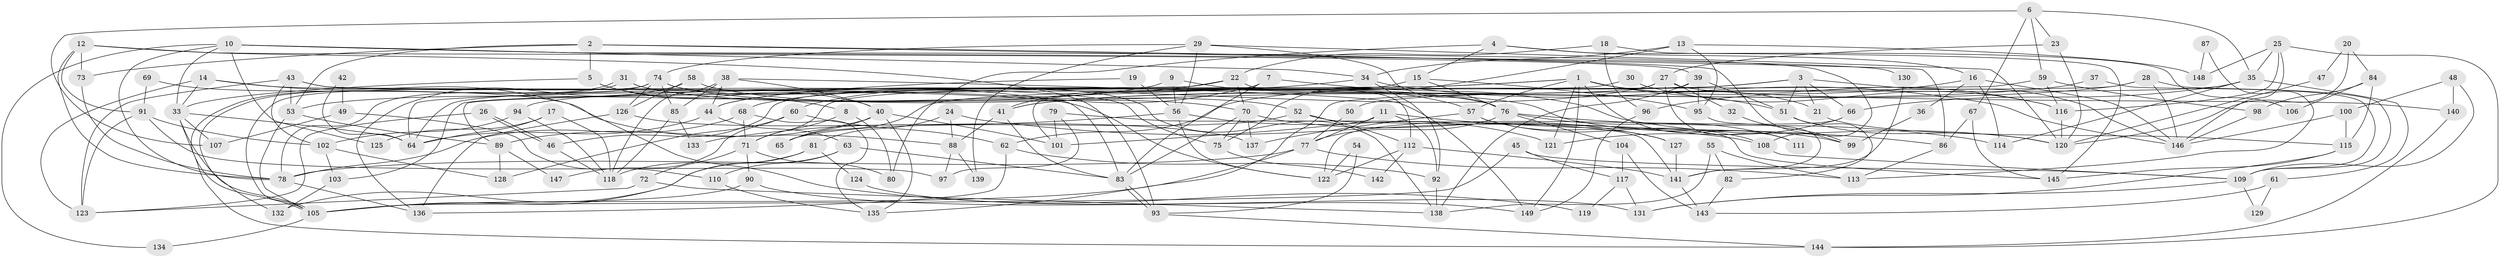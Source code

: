 // coarse degree distribution, {3: 0.14666666666666667, 8: 0.13333333333333333, 14: 0.013333333333333334, 2: 0.08, 9: 0.02666666666666667, 5: 0.09333333333333334, 7: 0.14666666666666667, 6: 0.13333333333333333, 4: 0.17333333333333334, 10: 0.013333333333333334, 12: 0.02666666666666667, 11: 0.013333333333333334}
// Generated by graph-tools (version 1.1) at 2025/46/03/06/25 01:46:56]
// undirected, 149 vertices, 298 edges
graph export_dot {
graph [start="1"]
  node [color=gray90,style=filled];
  1;
  2;
  3;
  4;
  5;
  6;
  7;
  8;
  9;
  10;
  11;
  12;
  13;
  14;
  15;
  16;
  17;
  18;
  19;
  20;
  21;
  22;
  23;
  24;
  25;
  26;
  27;
  28;
  29;
  30;
  31;
  32;
  33;
  34;
  35;
  36;
  37;
  38;
  39;
  40;
  41;
  42;
  43;
  44;
  45;
  46;
  47;
  48;
  49;
  50;
  51;
  52;
  53;
  54;
  55;
  56;
  57;
  58;
  59;
  60;
  61;
  62;
  63;
  64;
  65;
  66;
  67;
  68;
  69;
  70;
  71;
  72;
  73;
  74;
  75;
  76;
  77;
  78;
  79;
  80;
  81;
  82;
  83;
  84;
  85;
  86;
  87;
  88;
  89;
  90;
  91;
  92;
  93;
  94;
  95;
  96;
  97;
  98;
  99;
  100;
  101;
  102;
  103;
  104;
  105;
  106;
  107;
  108;
  109;
  110;
  111;
  112;
  113;
  114;
  115;
  116;
  117;
  118;
  119;
  120;
  121;
  122;
  123;
  124;
  125;
  126;
  127;
  128;
  129;
  130;
  131;
  132;
  133;
  134;
  135;
  136;
  137;
  138;
  139;
  140;
  141;
  142;
  143;
  144;
  145;
  146;
  147;
  148;
  149;
  1 -- 51;
  1 -- 57;
  1 -- 21;
  1 -- 94;
  1 -- 103;
  1 -- 111;
  1 -- 116;
  1 -- 121;
  1 -- 149;
  2 -- 5;
  2 -- 53;
  2 -- 73;
  2 -- 86;
  2 -- 99;
  3 -- 51;
  3 -- 66;
  3 -- 21;
  3 -- 62;
  3 -- 65;
  3 -- 146;
  4 -- 15;
  4 -- 80;
  4 -- 16;
  4 -- 106;
  5 -- 40;
  5 -- 33;
  5 -- 8;
  6 -- 59;
  6 -- 23;
  6 -- 35;
  6 -- 67;
  6 -- 107;
  7 -- 120;
  7 -- 83;
  7 -- 60;
  8 -- 71;
  8 -- 80;
  9 -- 57;
  9 -- 53;
  9 -- 56;
  10 -- 34;
  10 -- 108;
  10 -- 33;
  10 -- 78;
  10 -- 125;
  10 -- 130;
  10 -- 134;
  11 -- 86;
  11 -- 92;
  11 -- 77;
  11 -- 101;
  12 -- 73;
  12 -- 78;
  12 -- 39;
  12 -- 91;
  12 -- 93;
  13 -- 95;
  13 -- 75;
  13 -- 34;
  13 -- 148;
  14 -- 123;
  14 -- 33;
  14 -- 119;
  14 -- 122;
  15 -- 95;
  15 -- 76;
  15 -- 71;
  16 -- 146;
  16 -- 36;
  16 -- 96;
  16 -- 114;
  17 -- 118;
  17 -- 64;
  17 -- 125;
  18 -- 96;
  18 -- 145;
  18 -- 22;
  19 -- 44;
  19 -- 56;
  20 -- 120;
  20 -- 84;
  20 -- 47;
  21 -- 115;
  22 -- 64;
  22 -- 41;
  22 -- 70;
  22 -- 112;
  23 -- 27;
  23 -- 120;
  24 -- 81;
  24 -- 108;
  24 -- 88;
  25 -- 146;
  25 -- 35;
  25 -- 116;
  25 -- 144;
  25 -- 148;
  26 -- 46;
  26 -- 46;
  26 -- 123;
  27 -- 111;
  27 -- 46;
  27 -- 32;
  27 -- 44;
  27 -- 140;
  28 -- 135;
  28 -- 146;
  28 -- 41;
  28 -- 109;
  29 -- 56;
  29 -- 74;
  29 -- 76;
  29 -- 120;
  29 -- 139;
  30 -- 116;
  30 -- 64;
  31 -- 70;
  31 -- 105;
  31 -- 105;
  31 -- 52;
  32 -- 99;
  33 -- 144;
  33 -- 64;
  33 -- 107;
  33 -- 132;
  34 -- 68;
  34 -- 92;
  34 -- 146;
  35 -- 114;
  35 -- 50;
  35 -- 61;
  35 -- 66;
  36 -- 99;
  37 -- 41;
  37 -- 109;
  38 -- 85;
  38 -- 44;
  38 -- 40;
  38 -- 118;
  38 -- 149;
  39 -- 101;
  39 -- 51;
  39 -- 95;
  39 -- 138;
  40 -- 65;
  40 -- 89;
  40 -- 101;
  40 -- 135;
  41 -- 83;
  41 -- 88;
  42 -- 64;
  42 -- 49;
  43 -- 53;
  43 -- 83;
  43 -- 75;
  43 -- 102;
  43 -- 123;
  44 -- 63;
  44 -- 64;
  45 -- 109;
  45 -- 105;
  45 -- 117;
  46 -- 118;
  47 -- 120;
  48 -- 100;
  48 -- 140;
  48 -- 109;
  49 -- 110;
  49 -- 107;
  50 -- 77;
  51 -- 120;
  51 -- 82;
  52 -- 112;
  52 -- 65;
  52 -- 145;
  53 -- 105;
  53 -- 89;
  54 -- 122;
  54 -- 93;
  55 -- 113;
  55 -- 138;
  55 -- 82;
  56 -- 122;
  56 -- 121;
  56 -- 133;
  57 -- 137;
  57 -- 127;
  57 -- 108;
  58 -- 136;
  58 -- 126;
  58 -- 99;
  59 -- 89;
  59 -- 116;
  59 -- 98;
  60 -- 62;
  60 -- 128;
  60 -- 147;
  61 -- 143;
  61 -- 129;
  62 -- 92;
  62 -- 136;
  63 -- 83;
  63 -- 132;
  63 -- 110;
  66 -- 121;
  66 -- 122;
  67 -- 145;
  67 -- 86;
  68 -- 78;
  68 -- 71;
  68 -- 135;
  69 -- 91;
  69 -- 88;
  70 -- 83;
  70 -- 75;
  70 -- 127;
  70 -- 137;
  71 -- 90;
  71 -- 72;
  71 -- 80;
  72 -- 138;
  72 -- 123;
  73 -- 78;
  74 -- 76;
  74 -- 78;
  74 -- 85;
  74 -- 105;
  74 -- 126;
  74 -- 138;
  75 -- 142;
  76 -- 77;
  76 -- 104;
  76 -- 111;
  76 -- 114;
  77 -- 105;
  77 -- 78;
  77 -- 113;
  78 -- 136;
  79 -- 101;
  79 -- 97;
  79 -- 141;
  81 -- 118;
  81 -- 105;
  81 -- 124;
  82 -- 143;
  83 -- 93;
  83 -- 93;
  84 -- 115;
  84 -- 98;
  84 -- 106;
  85 -- 118;
  85 -- 133;
  86 -- 113;
  87 -- 148;
  87 -- 113;
  88 -- 97;
  88 -- 139;
  89 -- 128;
  89 -- 147;
  90 -- 105;
  90 -- 149;
  91 -- 123;
  91 -- 97;
  91 -- 102;
  92 -- 138;
  93 -- 144;
  94 -- 102;
  94 -- 118;
  95 -- 141;
  96 -- 149;
  98 -- 146;
  100 -- 115;
  100 -- 146;
  102 -- 103;
  102 -- 128;
  103 -- 132;
  104 -- 143;
  104 -- 117;
  105 -- 134;
  108 -- 109;
  109 -- 129;
  109 -- 131;
  110 -- 135;
  112 -- 122;
  112 -- 141;
  112 -- 142;
  115 -- 131;
  115 -- 145;
  116 -- 120;
  117 -- 119;
  117 -- 131;
  124 -- 131;
  126 -- 136;
  126 -- 137;
  127 -- 141;
  130 -- 141;
  140 -- 144;
  141 -- 143;
}
